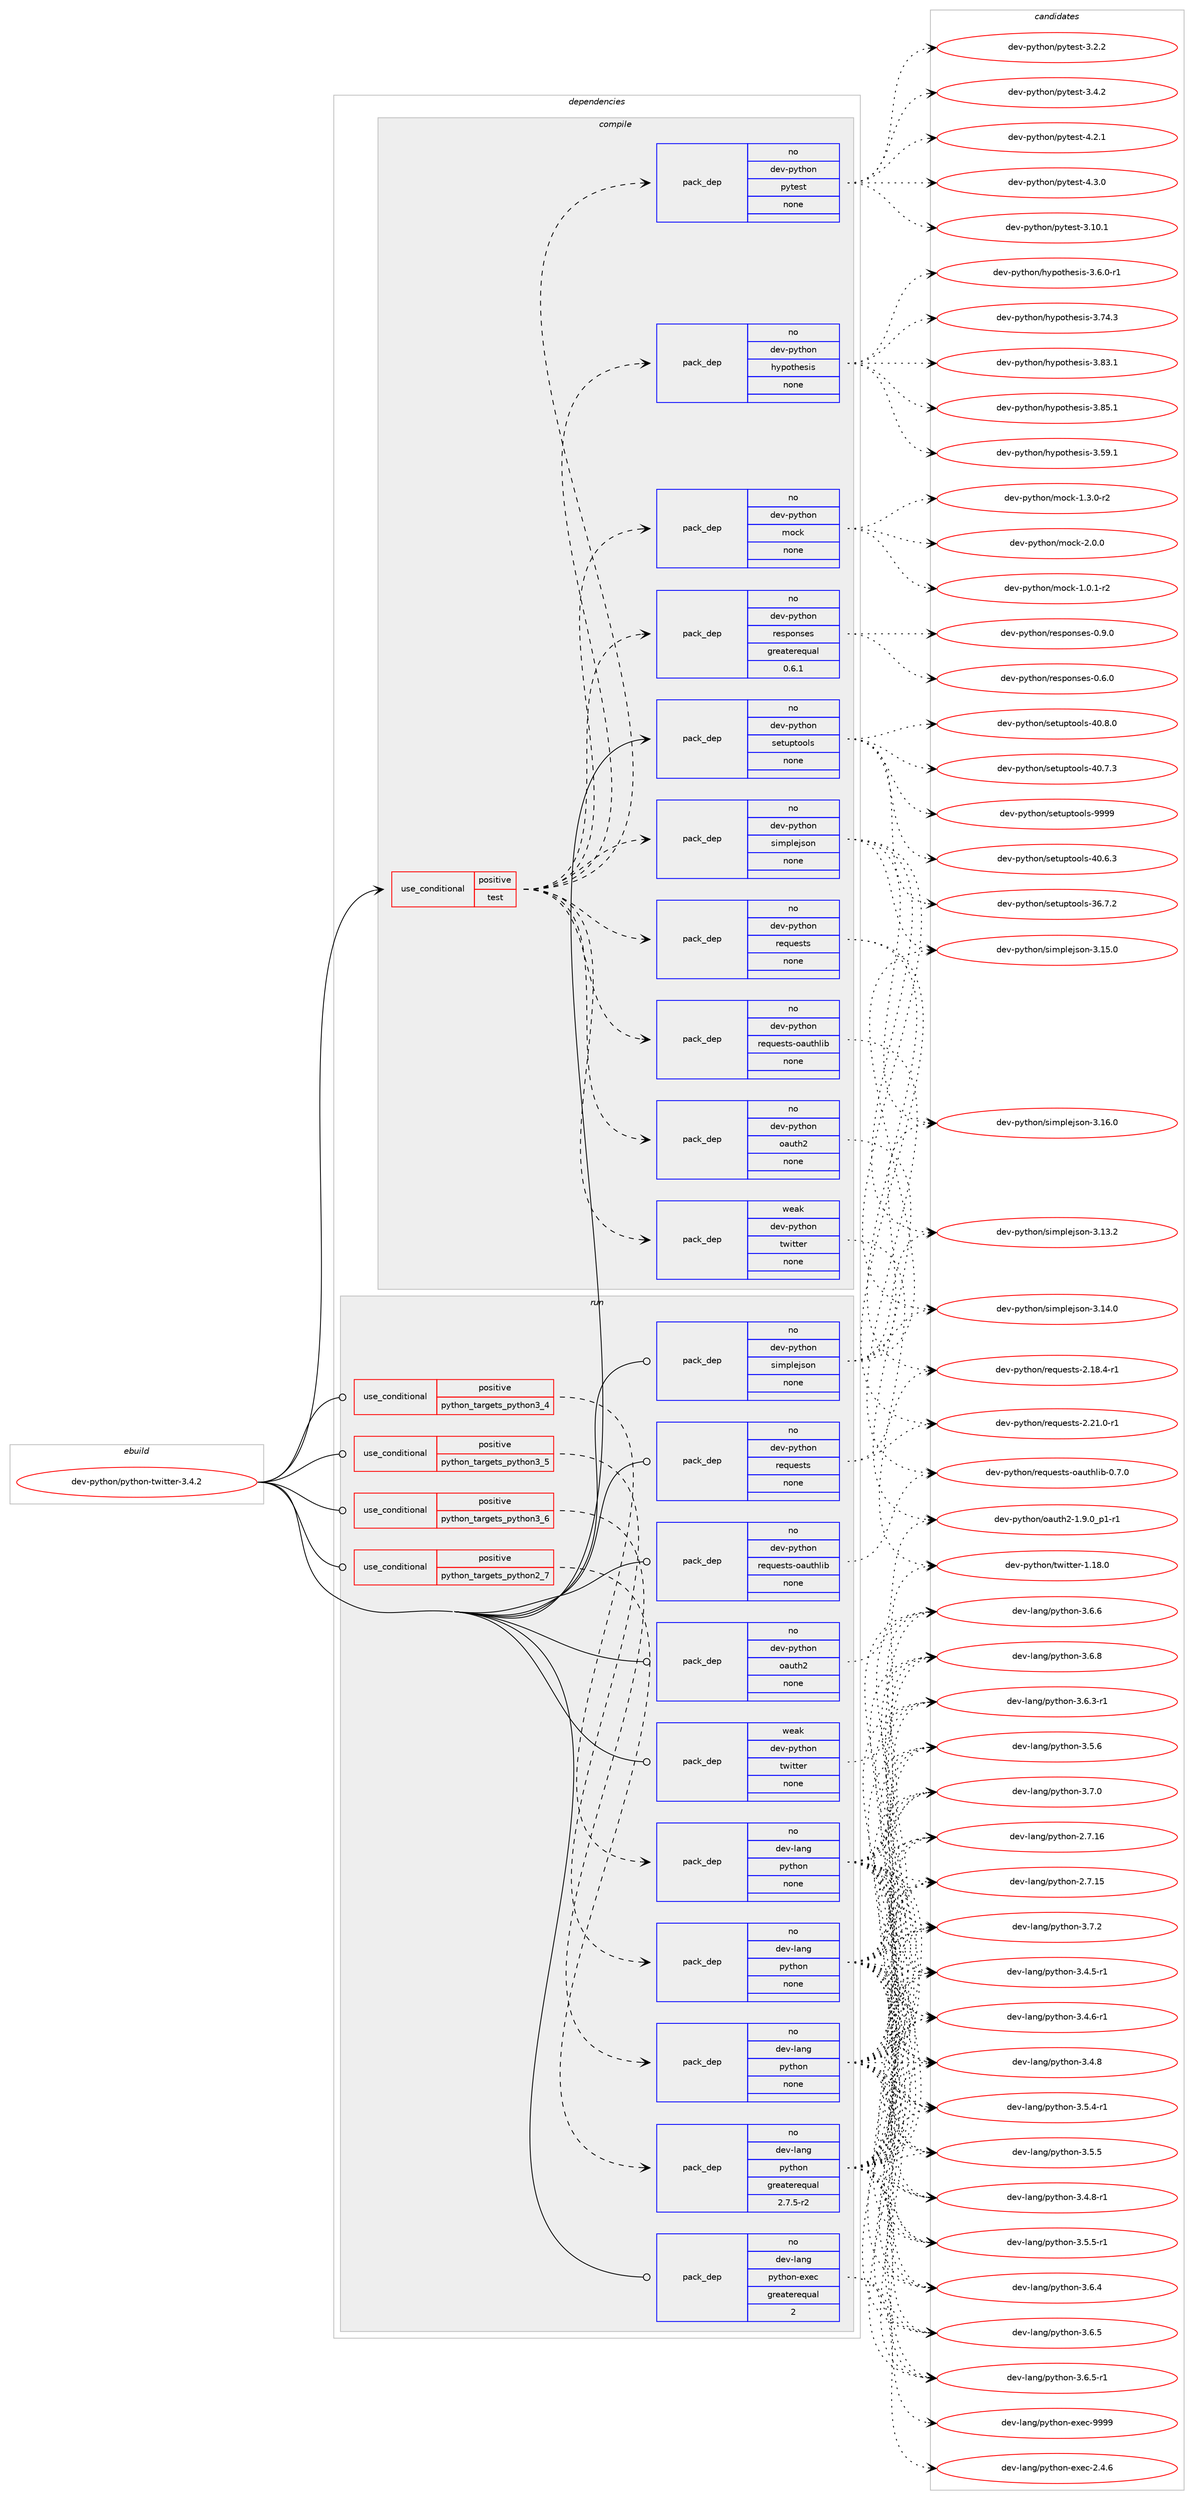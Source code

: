 digraph prolog {

# *************
# Graph options
# *************

newrank=true;
concentrate=true;
compound=true;
graph [rankdir=LR,fontname=Helvetica,fontsize=10,ranksep=1.5];#, ranksep=2.5, nodesep=0.2];
edge  [arrowhead=vee];
node  [fontname=Helvetica,fontsize=10];

# **********
# The ebuild
# **********

subgraph cluster_leftcol {
color=gray;
rank=same;
label=<<i>ebuild</i>>;
id [label="dev-python/python-twitter-3.4.2", color=red, width=4, href="../dev-python/python-twitter-3.4.2.svg"];
}

# ****************
# The dependencies
# ****************

subgraph cluster_midcol {
color=gray;
label=<<i>dependencies</i>>;
subgraph cluster_compile {
fillcolor="#eeeeee";
style=filled;
label=<<i>compile</i>>;
subgraph cond383116 {
dependency1436977 [label=<<TABLE BORDER="0" CELLBORDER="1" CELLSPACING="0" CELLPADDING="4"><TR><TD ROWSPAN="3" CELLPADDING="10">use_conditional</TD></TR><TR><TD>positive</TD></TR><TR><TD>test</TD></TR></TABLE>>, shape=none, color=red];
subgraph pack1030506 {
dependency1436978 [label=<<TABLE BORDER="0" CELLBORDER="1" CELLSPACING="0" CELLPADDING="4" WIDTH="220"><TR><TD ROWSPAN="6" CELLPADDING="30">pack_dep</TD></TR><TR><TD WIDTH="110">weak</TD></TR><TR><TD>dev-python</TD></TR><TR><TD>twitter</TD></TR><TR><TD>none</TD></TR><TR><TD></TD></TR></TABLE>>, shape=none, color=blue];
}
dependency1436977:e -> dependency1436978:w [weight=20,style="dashed",arrowhead="vee"];
subgraph pack1030507 {
dependency1436979 [label=<<TABLE BORDER="0" CELLBORDER="1" CELLSPACING="0" CELLPADDING="4" WIDTH="220"><TR><TD ROWSPAN="6" CELLPADDING="30">pack_dep</TD></TR><TR><TD WIDTH="110">no</TD></TR><TR><TD>dev-python</TD></TR><TR><TD>oauth2</TD></TR><TR><TD>none</TD></TR><TR><TD></TD></TR></TABLE>>, shape=none, color=blue];
}
dependency1436977:e -> dependency1436979:w [weight=20,style="dashed",arrowhead="vee"];
subgraph pack1030508 {
dependency1436980 [label=<<TABLE BORDER="0" CELLBORDER="1" CELLSPACING="0" CELLPADDING="4" WIDTH="220"><TR><TD ROWSPAN="6" CELLPADDING="30">pack_dep</TD></TR><TR><TD WIDTH="110">no</TD></TR><TR><TD>dev-python</TD></TR><TR><TD>simplejson</TD></TR><TR><TD>none</TD></TR><TR><TD></TD></TR></TABLE>>, shape=none, color=blue];
}
dependency1436977:e -> dependency1436980:w [weight=20,style="dashed",arrowhead="vee"];
subgraph pack1030509 {
dependency1436981 [label=<<TABLE BORDER="0" CELLBORDER="1" CELLSPACING="0" CELLPADDING="4" WIDTH="220"><TR><TD ROWSPAN="6" CELLPADDING="30">pack_dep</TD></TR><TR><TD WIDTH="110">no</TD></TR><TR><TD>dev-python</TD></TR><TR><TD>requests</TD></TR><TR><TD>none</TD></TR><TR><TD></TD></TR></TABLE>>, shape=none, color=blue];
}
dependency1436977:e -> dependency1436981:w [weight=20,style="dashed",arrowhead="vee"];
subgraph pack1030510 {
dependency1436982 [label=<<TABLE BORDER="0" CELLBORDER="1" CELLSPACING="0" CELLPADDING="4" WIDTH="220"><TR><TD ROWSPAN="6" CELLPADDING="30">pack_dep</TD></TR><TR><TD WIDTH="110">no</TD></TR><TR><TD>dev-python</TD></TR><TR><TD>requests-oauthlib</TD></TR><TR><TD>none</TD></TR><TR><TD></TD></TR></TABLE>>, shape=none, color=blue];
}
dependency1436977:e -> dependency1436982:w [weight=20,style="dashed",arrowhead="vee"];
subgraph pack1030511 {
dependency1436983 [label=<<TABLE BORDER="0" CELLBORDER="1" CELLSPACING="0" CELLPADDING="4" WIDTH="220"><TR><TD ROWSPAN="6" CELLPADDING="30">pack_dep</TD></TR><TR><TD WIDTH="110">no</TD></TR><TR><TD>dev-python</TD></TR><TR><TD>responses</TD></TR><TR><TD>greaterequal</TD></TR><TR><TD>0.6.1</TD></TR></TABLE>>, shape=none, color=blue];
}
dependency1436977:e -> dependency1436983:w [weight=20,style="dashed",arrowhead="vee"];
subgraph pack1030512 {
dependency1436984 [label=<<TABLE BORDER="0" CELLBORDER="1" CELLSPACING="0" CELLPADDING="4" WIDTH="220"><TR><TD ROWSPAN="6" CELLPADDING="30">pack_dep</TD></TR><TR><TD WIDTH="110">no</TD></TR><TR><TD>dev-python</TD></TR><TR><TD>mock</TD></TR><TR><TD>none</TD></TR><TR><TD></TD></TR></TABLE>>, shape=none, color=blue];
}
dependency1436977:e -> dependency1436984:w [weight=20,style="dashed",arrowhead="vee"];
subgraph pack1030513 {
dependency1436985 [label=<<TABLE BORDER="0" CELLBORDER="1" CELLSPACING="0" CELLPADDING="4" WIDTH="220"><TR><TD ROWSPAN="6" CELLPADDING="30">pack_dep</TD></TR><TR><TD WIDTH="110">no</TD></TR><TR><TD>dev-python</TD></TR><TR><TD>hypothesis</TD></TR><TR><TD>none</TD></TR><TR><TD></TD></TR></TABLE>>, shape=none, color=blue];
}
dependency1436977:e -> dependency1436985:w [weight=20,style="dashed",arrowhead="vee"];
subgraph pack1030514 {
dependency1436986 [label=<<TABLE BORDER="0" CELLBORDER="1" CELLSPACING="0" CELLPADDING="4" WIDTH="220"><TR><TD ROWSPAN="6" CELLPADDING="30">pack_dep</TD></TR><TR><TD WIDTH="110">no</TD></TR><TR><TD>dev-python</TD></TR><TR><TD>pytest</TD></TR><TR><TD>none</TD></TR><TR><TD></TD></TR></TABLE>>, shape=none, color=blue];
}
dependency1436977:e -> dependency1436986:w [weight=20,style="dashed",arrowhead="vee"];
}
id:e -> dependency1436977:w [weight=20,style="solid",arrowhead="vee"];
subgraph pack1030515 {
dependency1436987 [label=<<TABLE BORDER="0" CELLBORDER="1" CELLSPACING="0" CELLPADDING="4" WIDTH="220"><TR><TD ROWSPAN="6" CELLPADDING="30">pack_dep</TD></TR><TR><TD WIDTH="110">no</TD></TR><TR><TD>dev-python</TD></TR><TR><TD>setuptools</TD></TR><TR><TD>none</TD></TR><TR><TD></TD></TR></TABLE>>, shape=none, color=blue];
}
id:e -> dependency1436987:w [weight=20,style="solid",arrowhead="vee"];
}
subgraph cluster_compileandrun {
fillcolor="#eeeeee";
style=filled;
label=<<i>compile and run</i>>;
}
subgraph cluster_run {
fillcolor="#eeeeee";
style=filled;
label=<<i>run</i>>;
subgraph cond383117 {
dependency1436988 [label=<<TABLE BORDER="0" CELLBORDER="1" CELLSPACING="0" CELLPADDING="4"><TR><TD ROWSPAN="3" CELLPADDING="10">use_conditional</TD></TR><TR><TD>positive</TD></TR><TR><TD>python_targets_python2_7</TD></TR></TABLE>>, shape=none, color=red];
subgraph pack1030516 {
dependency1436989 [label=<<TABLE BORDER="0" CELLBORDER="1" CELLSPACING="0" CELLPADDING="4" WIDTH="220"><TR><TD ROWSPAN="6" CELLPADDING="30">pack_dep</TD></TR><TR><TD WIDTH="110">no</TD></TR><TR><TD>dev-lang</TD></TR><TR><TD>python</TD></TR><TR><TD>greaterequal</TD></TR><TR><TD>2.7.5-r2</TD></TR></TABLE>>, shape=none, color=blue];
}
dependency1436988:e -> dependency1436989:w [weight=20,style="dashed",arrowhead="vee"];
}
id:e -> dependency1436988:w [weight=20,style="solid",arrowhead="odot"];
subgraph cond383118 {
dependency1436990 [label=<<TABLE BORDER="0" CELLBORDER="1" CELLSPACING="0" CELLPADDING="4"><TR><TD ROWSPAN="3" CELLPADDING="10">use_conditional</TD></TR><TR><TD>positive</TD></TR><TR><TD>python_targets_python3_4</TD></TR></TABLE>>, shape=none, color=red];
subgraph pack1030517 {
dependency1436991 [label=<<TABLE BORDER="0" CELLBORDER="1" CELLSPACING="0" CELLPADDING="4" WIDTH="220"><TR><TD ROWSPAN="6" CELLPADDING="30">pack_dep</TD></TR><TR><TD WIDTH="110">no</TD></TR><TR><TD>dev-lang</TD></TR><TR><TD>python</TD></TR><TR><TD>none</TD></TR><TR><TD></TD></TR></TABLE>>, shape=none, color=blue];
}
dependency1436990:e -> dependency1436991:w [weight=20,style="dashed",arrowhead="vee"];
}
id:e -> dependency1436990:w [weight=20,style="solid",arrowhead="odot"];
subgraph cond383119 {
dependency1436992 [label=<<TABLE BORDER="0" CELLBORDER="1" CELLSPACING="0" CELLPADDING="4"><TR><TD ROWSPAN="3" CELLPADDING="10">use_conditional</TD></TR><TR><TD>positive</TD></TR><TR><TD>python_targets_python3_5</TD></TR></TABLE>>, shape=none, color=red];
subgraph pack1030518 {
dependency1436993 [label=<<TABLE BORDER="0" CELLBORDER="1" CELLSPACING="0" CELLPADDING="4" WIDTH="220"><TR><TD ROWSPAN="6" CELLPADDING="30">pack_dep</TD></TR><TR><TD WIDTH="110">no</TD></TR><TR><TD>dev-lang</TD></TR><TR><TD>python</TD></TR><TR><TD>none</TD></TR><TR><TD></TD></TR></TABLE>>, shape=none, color=blue];
}
dependency1436992:e -> dependency1436993:w [weight=20,style="dashed",arrowhead="vee"];
}
id:e -> dependency1436992:w [weight=20,style="solid",arrowhead="odot"];
subgraph cond383120 {
dependency1436994 [label=<<TABLE BORDER="0" CELLBORDER="1" CELLSPACING="0" CELLPADDING="4"><TR><TD ROWSPAN="3" CELLPADDING="10">use_conditional</TD></TR><TR><TD>positive</TD></TR><TR><TD>python_targets_python3_6</TD></TR></TABLE>>, shape=none, color=red];
subgraph pack1030519 {
dependency1436995 [label=<<TABLE BORDER="0" CELLBORDER="1" CELLSPACING="0" CELLPADDING="4" WIDTH="220"><TR><TD ROWSPAN="6" CELLPADDING="30">pack_dep</TD></TR><TR><TD WIDTH="110">no</TD></TR><TR><TD>dev-lang</TD></TR><TR><TD>python</TD></TR><TR><TD>none</TD></TR><TR><TD></TD></TR></TABLE>>, shape=none, color=blue];
}
dependency1436994:e -> dependency1436995:w [weight=20,style="dashed",arrowhead="vee"];
}
id:e -> dependency1436994:w [weight=20,style="solid",arrowhead="odot"];
subgraph pack1030520 {
dependency1436996 [label=<<TABLE BORDER="0" CELLBORDER="1" CELLSPACING="0" CELLPADDING="4" WIDTH="220"><TR><TD ROWSPAN="6" CELLPADDING="30">pack_dep</TD></TR><TR><TD WIDTH="110">no</TD></TR><TR><TD>dev-lang</TD></TR><TR><TD>python-exec</TD></TR><TR><TD>greaterequal</TD></TR><TR><TD>2</TD></TR></TABLE>>, shape=none, color=blue];
}
id:e -> dependency1436996:w [weight=20,style="solid",arrowhead="odot"];
subgraph pack1030521 {
dependency1436997 [label=<<TABLE BORDER="0" CELLBORDER="1" CELLSPACING="0" CELLPADDING="4" WIDTH="220"><TR><TD ROWSPAN="6" CELLPADDING="30">pack_dep</TD></TR><TR><TD WIDTH="110">no</TD></TR><TR><TD>dev-python</TD></TR><TR><TD>oauth2</TD></TR><TR><TD>none</TD></TR><TR><TD></TD></TR></TABLE>>, shape=none, color=blue];
}
id:e -> dependency1436997:w [weight=20,style="solid",arrowhead="odot"];
subgraph pack1030522 {
dependency1436998 [label=<<TABLE BORDER="0" CELLBORDER="1" CELLSPACING="0" CELLPADDING="4" WIDTH="220"><TR><TD ROWSPAN="6" CELLPADDING="30">pack_dep</TD></TR><TR><TD WIDTH="110">no</TD></TR><TR><TD>dev-python</TD></TR><TR><TD>requests</TD></TR><TR><TD>none</TD></TR><TR><TD></TD></TR></TABLE>>, shape=none, color=blue];
}
id:e -> dependency1436998:w [weight=20,style="solid",arrowhead="odot"];
subgraph pack1030523 {
dependency1436999 [label=<<TABLE BORDER="0" CELLBORDER="1" CELLSPACING="0" CELLPADDING="4" WIDTH="220"><TR><TD ROWSPAN="6" CELLPADDING="30">pack_dep</TD></TR><TR><TD WIDTH="110">no</TD></TR><TR><TD>dev-python</TD></TR><TR><TD>requests-oauthlib</TD></TR><TR><TD>none</TD></TR><TR><TD></TD></TR></TABLE>>, shape=none, color=blue];
}
id:e -> dependency1436999:w [weight=20,style="solid",arrowhead="odot"];
subgraph pack1030524 {
dependency1437000 [label=<<TABLE BORDER="0" CELLBORDER="1" CELLSPACING="0" CELLPADDING="4" WIDTH="220"><TR><TD ROWSPAN="6" CELLPADDING="30">pack_dep</TD></TR><TR><TD WIDTH="110">no</TD></TR><TR><TD>dev-python</TD></TR><TR><TD>simplejson</TD></TR><TR><TD>none</TD></TR><TR><TD></TD></TR></TABLE>>, shape=none, color=blue];
}
id:e -> dependency1437000:w [weight=20,style="solid",arrowhead="odot"];
subgraph pack1030525 {
dependency1437001 [label=<<TABLE BORDER="0" CELLBORDER="1" CELLSPACING="0" CELLPADDING="4" WIDTH="220"><TR><TD ROWSPAN="6" CELLPADDING="30">pack_dep</TD></TR><TR><TD WIDTH="110">weak</TD></TR><TR><TD>dev-python</TD></TR><TR><TD>twitter</TD></TR><TR><TD>none</TD></TR><TR><TD></TD></TR></TABLE>>, shape=none, color=blue];
}
id:e -> dependency1437001:w [weight=20,style="solid",arrowhead="odot"];
}
}

# **************
# The candidates
# **************

subgraph cluster_choices {
rank=same;
color=gray;
label=<<i>candidates</i>>;

subgraph choice1030506 {
color=black;
nodesep=1;
choice100101118451121211161041111104711611910511611610111445494649564648 [label="dev-python/twitter-1.18.0", color=red, width=4,href="../dev-python/twitter-1.18.0.svg"];
dependency1436978:e -> choice100101118451121211161041111104711611910511611610111445494649564648:w [style=dotted,weight="100"];
}
subgraph choice1030507 {
color=black;
nodesep=1;
choice1001011184511212111610411111047111971171161045045494657464895112494511449 [label="dev-python/oauth2-1.9.0_p1-r1", color=red, width=4,href="../dev-python/oauth2-1.9.0_p1-r1.svg"];
dependency1436979:e -> choice1001011184511212111610411111047111971171161045045494657464895112494511449:w [style=dotted,weight="100"];
}
subgraph choice1030508 {
color=black;
nodesep=1;
choice100101118451121211161041111104711510510911210810110611511111045514649514650 [label="dev-python/simplejson-3.13.2", color=red, width=4,href="../dev-python/simplejson-3.13.2.svg"];
choice100101118451121211161041111104711510510911210810110611511111045514649524648 [label="dev-python/simplejson-3.14.0", color=red, width=4,href="../dev-python/simplejson-3.14.0.svg"];
choice100101118451121211161041111104711510510911210810110611511111045514649534648 [label="dev-python/simplejson-3.15.0", color=red, width=4,href="../dev-python/simplejson-3.15.0.svg"];
choice100101118451121211161041111104711510510911210810110611511111045514649544648 [label="dev-python/simplejson-3.16.0", color=red, width=4,href="../dev-python/simplejson-3.16.0.svg"];
dependency1436980:e -> choice100101118451121211161041111104711510510911210810110611511111045514649514650:w [style=dotted,weight="100"];
dependency1436980:e -> choice100101118451121211161041111104711510510911210810110611511111045514649524648:w [style=dotted,weight="100"];
dependency1436980:e -> choice100101118451121211161041111104711510510911210810110611511111045514649534648:w [style=dotted,weight="100"];
dependency1436980:e -> choice100101118451121211161041111104711510510911210810110611511111045514649544648:w [style=dotted,weight="100"];
}
subgraph choice1030509 {
color=black;
nodesep=1;
choice1001011184511212111610411111047114101113117101115116115455046495646524511449 [label="dev-python/requests-2.18.4-r1", color=red, width=4,href="../dev-python/requests-2.18.4-r1.svg"];
choice1001011184511212111610411111047114101113117101115116115455046504946484511449 [label="dev-python/requests-2.21.0-r1", color=red, width=4,href="../dev-python/requests-2.21.0-r1.svg"];
dependency1436981:e -> choice1001011184511212111610411111047114101113117101115116115455046495646524511449:w [style=dotted,weight="100"];
dependency1436981:e -> choice1001011184511212111610411111047114101113117101115116115455046504946484511449:w [style=dotted,weight="100"];
}
subgraph choice1030510 {
color=black;
nodesep=1;
choice1001011184511212111610411111047114101113117101115116115451119711711610410810598454846554648 [label="dev-python/requests-oauthlib-0.7.0", color=red, width=4,href="../dev-python/requests-oauthlib-0.7.0.svg"];
dependency1436982:e -> choice1001011184511212111610411111047114101113117101115116115451119711711610410810598454846554648:w [style=dotted,weight="100"];
}
subgraph choice1030511 {
color=black;
nodesep=1;
choice1001011184511212111610411111047114101115112111110115101115454846544648 [label="dev-python/responses-0.6.0", color=red, width=4,href="../dev-python/responses-0.6.0.svg"];
choice1001011184511212111610411111047114101115112111110115101115454846574648 [label="dev-python/responses-0.9.0", color=red, width=4,href="../dev-python/responses-0.9.0.svg"];
dependency1436983:e -> choice1001011184511212111610411111047114101115112111110115101115454846544648:w [style=dotted,weight="100"];
dependency1436983:e -> choice1001011184511212111610411111047114101115112111110115101115454846574648:w [style=dotted,weight="100"];
}
subgraph choice1030512 {
color=black;
nodesep=1;
choice1001011184511212111610411111047109111991074549464846494511450 [label="dev-python/mock-1.0.1-r2", color=red, width=4,href="../dev-python/mock-1.0.1-r2.svg"];
choice1001011184511212111610411111047109111991074549465146484511450 [label="dev-python/mock-1.3.0-r2", color=red, width=4,href="../dev-python/mock-1.3.0-r2.svg"];
choice100101118451121211161041111104710911199107455046484648 [label="dev-python/mock-2.0.0", color=red, width=4,href="../dev-python/mock-2.0.0.svg"];
dependency1436984:e -> choice1001011184511212111610411111047109111991074549464846494511450:w [style=dotted,weight="100"];
dependency1436984:e -> choice1001011184511212111610411111047109111991074549465146484511450:w [style=dotted,weight="100"];
dependency1436984:e -> choice100101118451121211161041111104710911199107455046484648:w [style=dotted,weight="100"];
}
subgraph choice1030513 {
color=black;
nodesep=1;
choice100101118451121211161041111104710412111211111610410111510511545514653574649 [label="dev-python/hypothesis-3.59.1", color=red, width=4,href="../dev-python/hypothesis-3.59.1.svg"];
choice10010111845112121116104111110471041211121111161041011151051154551465446484511449 [label="dev-python/hypothesis-3.6.0-r1", color=red, width=4,href="../dev-python/hypothesis-3.6.0-r1.svg"];
choice100101118451121211161041111104710412111211111610410111510511545514655524651 [label="dev-python/hypothesis-3.74.3", color=red, width=4,href="../dev-python/hypothesis-3.74.3.svg"];
choice100101118451121211161041111104710412111211111610410111510511545514656514649 [label="dev-python/hypothesis-3.83.1", color=red, width=4,href="../dev-python/hypothesis-3.83.1.svg"];
choice100101118451121211161041111104710412111211111610410111510511545514656534649 [label="dev-python/hypothesis-3.85.1", color=red, width=4,href="../dev-python/hypothesis-3.85.1.svg"];
dependency1436985:e -> choice100101118451121211161041111104710412111211111610410111510511545514653574649:w [style=dotted,weight="100"];
dependency1436985:e -> choice10010111845112121116104111110471041211121111161041011151051154551465446484511449:w [style=dotted,weight="100"];
dependency1436985:e -> choice100101118451121211161041111104710412111211111610410111510511545514655524651:w [style=dotted,weight="100"];
dependency1436985:e -> choice100101118451121211161041111104710412111211111610410111510511545514656514649:w [style=dotted,weight="100"];
dependency1436985:e -> choice100101118451121211161041111104710412111211111610410111510511545514656534649:w [style=dotted,weight="100"];
}
subgraph choice1030514 {
color=black;
nodesep=1;
choice100101118451121211161041111104711212111610111511645514649484649 [label="dev-python/pytest-3.10.1", color=red, width=4,href="../dev-python/pytest-3.10.1.svg"];
choice1001011184511212111610411111047112121116101115116455146504650 [label="dev-python/pytest-3.2.2", color=red, width=4,href="../dev-python/pytest-3.2.2.svg"];
choice1001011184511212111610411111047112121116101115116455146524650 [label="dev-python/pytest-3.4.2", color=red, width=4,href="../dev-python/pytest-3.4.2.svg"];
choice1001011184511212111610411111047112121116101115116455246504649 [label="dev-python/pytest-4.2.1", color=red, width=4,href="../dev-python/pytest-4.2.1.svg"];
choice1001011184511212111610411111047112121116101115116455246514648 [label="dev-python/pytest-4.3.0", color=red, width=4,href="../dev-python/pytest-4.3.0.svg"];
dependency1436986:e -> choice100101118451121211161041111104711212111610111511645514649484649:w [style=dotted,weight="100"];
dependency1436986:e -> choice1001011184511212111610411111047112121116101115116455146504650:w [style=dotted,weight="100"];
dependency1436986:e -> choice1001011184511212111610411111047112121116101115116455146524650:w [style=dotted,weight="100"];
dependency1436986:e -> choice1001011184511212111610411111047112121116101115116455246504649:w [style=dotted,weight="100"];
dependency1436986:e -> choice1001011184511212111610411111047112121116101115116455246514648:w [style=dotted,weight="100"];
}
subgraph choice1030515 {
color=black;
nodesep=1;
choice100101118451121211161041111104711510111611711211611111110811545515446554650 [label="dev-python/setuptools-36.7.2", color=red, width=4,href="../dev-python/setuptools-36.7.2.svg"];
choice100101118451121211161041111104711510111611711211611111110811545524846544651 [label="dev-python/setuptools-40.6.3", color=red, width=4,href="../dev-python/setuptools-40.6.3.svg"];
choice100101118451121211161041111104711510111611711211611111110811545524846554651 [label="dev-python/setuptools-40.7.3", color=red, width=4,href="../dev-python/setuptools-40.7.3.svg"];
choice100101118451121211161041111104711510111611711211611111110811545524846564648 [label="dev-python/setuptools-40.8.0", color=red, width=4,href="../dev-python/setuptools-40.8.0.svg"];
choice10010111845112121116104111110471151011161171121161111111081154557575757 [label="dev-python/setuptools-9999", color=red, width=4,href="../dev-python/setuptools-9999.svg"];
dependency1436987:e -> choice100101118451121211161041111104711510111611711211611111110811545515446554650:w [style=dotted,weight="100"];
dependency1436987:e -> choice100101118451121211161041111104711510111611711211611111110811545524846544651:w [style=dotted,weight="100"];
dependency1436987:e -> choice100101118451121211161041111104711510111611711211611111110811545524846554651:w [style=dotted,weight="100"];
dependency1436987:e -> choice100101118451121211161041111104711510111611711211611111110811545524846564648:w [style=dotted,weight="100"];
dependency1436987:e -> choice10010111845112121116104111110471151011161171121161111111081154557575757:w [style=dotted,weight="100"];
}
subgraph choice1030516 {
color=black;
nodesep=1;
choice10010111845108971101034711212111610411111045504655464953 [label="dev-lang/python-2.7.15", color=red, width=4,href="../dev-lang/python-2.7.15.svg"];
choice10010111845108971101034711212111610411111045504655464954 [label="dev-lang/python-2.7.16", color=red, width=4,href="../dev-lang/python-2.7.16.svg"];
choice1001011184510897110103471121211161041111104551465246534511449 [label="dev-lang/python-3.4.5-r1", color=red, width=4,href="../dev-lang/python-3.4.5-r1.svg"];
choice1001011184510897110103471121211161041111104551465246544511449 [label="dev-lang/python-3.4.6-r1", color=red, width=4,href="../dev-lang/python-3.4.6-r1.svg"];
choice100101118451089711010347112121116104111110455146524656 [label="dev-lang/python-3.4.8", color=red, width=4,href="../dev-lang/python-3.4.8.svg"];
choice1001011184510897110103471121211161041111104551465246564511449 [label="dev-lang/python-3.4.8-r1", color=red, width=4,href="../dev-lang/python-3.4.8-r1.svg"];
choice1001011184510897110103471121211161041111104551465346524511449 [label="dev-lang/python-3.5.4-r1", color=red, width=4,href="../dev-lang/python-3.5.4-r1.svg"];
choice100101118451089711010347112121116104111110455146534653 [label="dev-lang/python-3.5.5", color=red, width=4,href="../dev-lang/python-3.5.5.svg"];
choice1001011184510897110103471121211161041111104551465346534511449 [label="dev-lang/python-3.5.5-r1", color=red, width=4,href="../dev-lang/python-3.5.5-r1.svg"];
choice100101118451089711010347112121116104111110455146534654 [label="dev-lang/python-3.5.6", color=red, width=4,href="../dev-lang/python-3.5.6.svg"];
choice1001011184510897110103471121211161041111104551465446514511449 [label="dev-lang/python-3.6.3-r1", color=red, width=4,href="../dev-lang/python-3.6.3-r1.svg"];
choice100101118451089711010347112121116104111110455146544652 [label="dev-lang/python-3.6.4", color=red, width=4,href="../dev-lang/python-3.6.4.svg"];
choice100101118451089711010347112121116104111110455146544653 [label="dev-lang/python-3.6.5", color=red, width=4,href="../dev-lang/python-3.6.5.svg"];
choice1001011184510897110103471121211161041111104551465446534511449 [label="dev-lang/python-3.6.5-r1", color=red, width=4,href="../dev-lang/python-3.6.5-r1.svg"];
choice100101118451089711010347112121116104111110455146544654 [label="dev-lang/python-3.6.6", color=red, width=4,href="../dev-lang/python-3.6.6.svg"];
choice100101118451089711010347112121116104111110455146544656 [label="dev-lang/python-3.6.8", color=red, width=4,href="../dev-lang/python-3.6.8.svg"];
choice100101118451089711010347112121116104111110455146554648 [label="dev-lang/python-3.7.0", color=red, width=4,href="../dev-lang/python-3.7.0.svg"];
choice100101118451089711010347112121116104111110455146554650 [label="dev-lang/python-3.7.2", color=red, width=4,href="../dev-lang/python-3.7.2.svg"];
dependency1436989:e -> choice10010111845108971101034711212111610411111045504655464953:w [style=dotted,weight="100"];
dependency1436989:e -> choice10010111845108971101034711212111610411111045504655464954:w [style=dotted,weight="100"];
dependency1436989:e -> choice1001011184510897110103471121211161041111104551465246534511449:w [style=dotted,weight="100"];
dependency1436989:e -> choice1001011184510897110103471121211161041111104551465246544511449:w [style=dotted,weight="100"];
dependency1436989:e -> choice100101118451089711010347112121116104111110455146524656:w [style=dotted,weight="100"];
dependency1436989:e -> choice1001011184510897110103471121211161041111104551465246564511449:w [style=dotted,weight="100"];
dependency1436989:e -> choice1001011184510897110103471121211161041111104551465346524511449:w [style=dotted,weight="100"];
dependency1436989:e -> choice100101118451089711010347112121116104111110455146534653:w [style=dotted,weight="100"];
dependency1436989:e -> choice1001011184510897110103471121211161041111104551465346534511449:w [style=dotted,weight="100"];
dependency1436989:e -> choice100101118451089711010347112121116104111110455146534654:w [style=dotted,weight="100"];
dependency1436989:e -> choice1001011184510897110103471121211161041111104551465446514511449:w [style=dotted,weight="100"];
dependency1436989:e -> choice100101118451089711010347112121116104111110455146544652:w [style=dotted,weight="100"];
dependency1436989:e -> choice100101118451089711010347112121116104111110455146544653:w [style=dotted,weight="100"];
dependency1436989:e -> choice1001011184510897110103471121211161041111104551465446534511449:w [style=dotted,weight="100"];
dependency1436989:e -> choice100101118451089711010347112121116104111110455146544654:w [style=dotted,weight="100"];
dependency1436989:e -> choice100101118451089711010347112121116104111110455146544656:w [style=dotted,weight="100"];
dependency1436989:e -> choice100101118451089711010347112121116104111110455146554648:w [style=dotted,weight="100"];
dependency1436989:e -> choice100101118451089711010347112121116104111110455146554650:w [style=dotted,weight="100"];
}
subgraph choice1030517 {
color=black;
nodesep=1;
choice10010111845108971101034711212111610411111045504655464953 [label="dev-lang/python-2.7.15", color=red, width=4,href="../dev-lang/python-2.7.15.svg"];
choice10010111845108971101034711212111610411111045504655464954 [label="dev-lang/python-2.7.16", color=red, width=4,href="../dev-lang/python-2.7.16.svg"];
choice1001011184510897110103471121211161041111104551465246534511449 [label="dev-lang/python-3.4.5-r1", color=red, width=4,href="../dev-lang/python-3.4.5-r1.svg"];
choice1001011184510897110103471121211161041111104551465246544511449 [label="dev-lang/python-3.4.6-r1", color=red, width=4,href="../dev-lang/python-3.4.6-r1.svg"];
choice100101118451089711010347112121116104111110455146524656 [label="dev-lang/python-3.4.8", color=red, width=4,href="../dev-lang/python-3.4.8.svg"];
choice1001011184510897110103471121211161041111104551465246564511449 [label="dev-lang/python-3.4.8-r1", color=red, width=4,href="../dev-lang/python-3.4.8-r1.svg"];
choice1001011184510897110103471121211161041111104551465346524511449 [label="dev-lang/python-3.5.4-r1", color=red, width=4,href="../dev-lang/python-3.5.4-r1.svg"];
choice100101118451089711010347112121116104111110455146534653 [label="dev-lang/python-3.5.5", color=red, width=4,href="../dev-lang/python-3.5.5.svg"];
choice1001011184510897110103471121211161041111104551465346534511449 [label="dev-lang/python-3.5.5-r1", color=red, width=4,href="../dev-lang/python-3.5.5-r1.svg"];
choice100101118451089711010347112121116104111110455146534654 [label="dev-lang/python-3.5.6", color=red, width=4,href="../dev-lang/python-3.5.6.svg"];
choice1001011184510897110103471121211161041111104551465446514511449 [label="dev-lang/python-3.6.3-r1", color=red, width=4,href="../dev-lang/python-3.6.3-r1.svg"];
choice100101118451089711010347112121116104111110455146544652 [label="dev-lang/python-3.6.4", color=red, width=4,href="../dev-lang/python-3.6.4.svg"];
choice100101118451089711010347112121116104111110455146544653 [label="dev-lang/python-3.6.5", color=red, width=4,href="../dev-lang/python-3.6.5.svg"];
choice1001011184510897110103471121211161041111104551465446534511449 [label="dev-lang/python-3.6.5-r1", color=red, width=4,href="../dev-lang/python-3.6.5-r1.svg"];
choice100101118451089711010347112121116104111110455146544654 [label="dev-lang/python-3.6.6", color=red, width=4,href="../dev-lang/python-3.6.6.svg"];
choice100101118451089711010347112121116104111110455146544656 [label="dev-lang/python-3.6.8", color=red, width=4,href="../dev-lang/python-3.6.8.svg"];
choice100101118451089711010347112121116104111110455146554648 [label="dev-lang/python-3.7.0", color=red, width=4,href="../dev-lang/python-3.7.0.svg"];
choice100101118451089711010347112121116104111110455146554650 [label="dev-lang/python-3.7.2", color=red, width=4,href="../dev-lang/python-3.7.2.svg"];
dependency1436991:e -> choice10010111845108971101034711212111610411111045504655464953:w [style=dotted,weight="100"];
dependency1436991:e -> choice10010111845108971101034711212111610411111045504655464954:w [style=dotted,weight="100"];
dependency1436991:e -> choice1001011184510897110103471121211161041111104551465246534511449:w [style=dotted,weight="100"];
dependency1436991:e -> choice1001011184510897110103471121211161041111104551465246544511449:w [style=dotted,weight="100"];
dependency1436991:e -> choice100101118451089711010347112121116104111110455146524656:w [style=dotted,weight="100"];
dependency1436991:e -> choice1001011184510897110103471121211161041111104551465246564511449:w [style=dotted,weight="100"];
dependency1436991:e -> choice1001011184510897110103471121211161041111104551465346524511449:w [style=dotted,weight="100"];
dependency1436991:e -> choice100101118451089711010347112121116104111110455146534653:w [style=dotted,weight="100"];
dependency1436991:e -> choice1001011184510897110103471121211161041111104551465346534511449:w [style=dotted,weight="100"];
dependency1436991:e -> choice100101118451089711010347112121116104111110455146534654:w [style=dotted,weight="100"];
dependency1436991:e -> choice1001011184510897110103471121211161041111104551465446514511449:w [style=dotted,weight="100"];
dependency1436991:e -> choice100101118451089711010347112121116104111110455146544652:w [style=dotted,weight="100"];
dependency1436991:e -> choice100101118451089711010347112121116104111110455146544653:w [style=dotted,weight="100"];
dependency1436991:e -> choice1001011184510897110103471121211161041111104551465446534511449:w [style=dotted,weight="100"];
dependency1436991:e -> choice100101118451089711010347112121116104111110455146544654:w [style=dotted,weight="100"];
dependency1436991:e -> choice100101118451089711010347112121116104111110455146544656:w [style=dotted,weight="100"];
dependency1436991:e -> choice100101118451089711010347112121116104111110455146554648:w [style=dotted,weight="100"];
dependency1436991:e -> choice100101118451089711010347112121116104111110455146554650:w [style=dotted,weight="100"];
}
subgraph choice1030518 {
color=black;
nodesep=1;
choice10010111845108971101034711212111610411111045504655464953 [label="dev-lang/python-2.7.15", color=red, width=4,href="../dev-lang/python-2.7.15.svg"];
choice10010111845108971101034711212111610411111045504655464954 [label="dev-lang/python-2.7.16", color=red, width=4,href="../dev-lang/python-2.7.16.svg"];
choice1001011184510897110103471121211161041111104551465246534511449 [label="dev-lang/python-3.4.5-r1", color=red, width=4,href="../dev-lang/python-3.4.5-r1.svg"];
choice1001011184510897110103471121211161041111104551465246544511449 [label="dev-lang/python-3.4.6-r1", color=red, width=4,href="../dev-lang/python-3.4.6-r1.svg"];
choice100101118451089711010347112121116104111110455146524656 [label="dev-lang/python-3.4.8", color=red, width=4,href="../dev-lang/python-3.4.8.svg"];
choice1001011184510897110103471121211161041111104551465246564511449 [label="dev-lang/python-3.4.8-r1", color=red, width=4,href="../dev-lang/python-3.4.8-r1.svg"];
choice1001011184510897110103471121211161041111104551465346524511449 [label="dev-lang/python-3.5.4-r1", color=red, width=4,href="../dev-lang/python-3.5.4-r1.svg"];
choice100101118451089711010347112121116104111110455146534653 [label="dev-lang/python-3.5.5", color=red, width=4,href="../dev-lang/python-3.5.5.svg"];
choice1001011184510897110103471121211161041111104551465346534511449 [label="dev-lang/python-3.5.5-r1", color=red, width=4,href="../dev-lang/python-3.5.5-r1.svg"];
choice100101118451089711010347112121116104111110455146534654 [label="dev-lang/python-3.5.6", color=red, width=4,href="../dev-lang/python-3.5.6.svg"];
choice1001011184510897110103471121211161041111104551465446514511449 [label="dev-lang/python-3.6.3-r1", color=red, width=4,href="../dev-lang/python-3.6.3-r1.svg"];
choice100101118451089711010347112121116104111110455146544652 [label="dev-lang/python-3.6.4", color=red, width=4,href="../dev-lang/python-3.6.4.svg"];
choice100101118451089711010347112121116104111110455146544653 [label="dev-lang/python-3.6.5", color=red, width=4,href="../dev-lang/python-3.6.5.svg"];
choice1001011184510897110103471121211161041111104551465446534511449 [label="dev-lang/python-3.6.5-r1", color=red, width=4,href="../dev-lang/python-3.6.5-r1.svg"];
choice100101118451089711010347112121116104111110455146544654 [label="dev-lang/python-3.6.6", color=red, width=4,href="../dev-lang/python-3.6.6.svg"];
choice100101118451089711010347112121116104111110455146544656 [label="dev-lang/python-3.6.8", color=red, width=4,href="../dev-lang/python-3.6.8.svg"];
choice100101118451089711010347112121116104111110455146554648 [label="dev-lang/python-3.7.0", color=red, width=4,href="../dev-lang/python-3.7.0.svg"];
choice100101118451089711010347112121116104111110455146554650 [label="dev-lang/python-3.7.2", color=red, width=4,href="../dev-lang/python-3.7.2.svg"];
dependency1436993:e -> choice10010111845108971101034711212111610411111045504655464953:w [style=dotted,weight="100"];
dependency1436993:e -> choice10010111845108971101034711212111610411111045504655464954:w [style=dotted,weight="100"];
dependency1436993:e -> choice1001011184510897110103471121211161041111104551465246534511449:w [style=dotted,weight="100"];
dependency1436993:e -> choice1001011184510897110103471121211161041111104551465246544511449:w [style=dotted,weight="100"];
dependency1436993:e -> choice100101118451089711010347112121116104111110455146524656:w [style=dotted,weight="100"];
dependency1436993:e -> choice1001011184510897110103471121211161041111104551465246564511449:w [style=dotted,weight="100"];
dependency1436993:e -> choice1001011184510897110103471121211161041111104551465346524511449:w [style=dotted,weight="100"];
dependency1436993:e -> choice100101118451089711010347112121116104111110455146534653:w [style=dotted,weight="100"];
dependency1436993:e -> choice1001011184510897110103471121211161041111104551465346534511449:w [style=dotted,weight="100"];
dependency1436993:e -> choice100101118451089711010347112121116104111110455146534654:w [style=dotted,weight="100"];
dependency1436993:e -> choice1001011184510897110103471121211161041111104551465446514511449:w [style=dotted,weight="100"];
dependency1436993:e -> choice100101118451089711010347112121116104111110455146544652:w [style=dotted,weight="100"];
dependency1436993:e -> choice100101118451089711010347112121116104111110455146544653:w [style=dotted,weight="100"];
dependency1436993:e -> choice1001011184510897110103471121211161041111104551465446534511449:w [style=dotted,weight="100"];
dependency1436993:e -> choice100101118451089711010347112121116104111110455146544654:w [style=dotted,weight="100"];
dependency1436993:e -> choice100101118451089711010347112121116104111110455146544656:w [style=dotted,weight="100"];
dependency1436993:e -> choice100101118451089711010347112121116104111110455146554648:w [style=dotted,weight="100"];
dependency1436993:e -> choice100101118451089711010347112121116104111110455146554650:w [style=dotted,weight="100"];
}
subgraph choice1030519 {
color=black;
nodesep=1;
choice10010111845108971101034711212111610411111045504655464953 [label="dev-lang/python-2.7.15", color=red, width=4,href="../dev-lang/python-2.7.15.svg"];
choice10010111845108971101034711212111610411111045504655464954 [label="dev-lang/python-2.7.16", color=red, width=4,href="../dev-lang/python-2.7.16.svg"];
choice1001011184510897110103471121211161041111104551465246534511449 [label="dev-lang/python-3.4.5-r1", color=red, width=4,href="../dev-lang/python-3.4.5-r1.svg"];
choice1001011184510897110103471121211161041111104551465246544511449 [label="dev-lang/python-3.4.6-r1", color=red, width=4,href="../dev-lang/python-3.4.6-r1.svg"];
choice100101118451089711010347112121116104111110455146524656 [label="dev-lang/python-3.4.8", color=red, width=4,href="../dev-lang/python-3.4.8.svg"];
choice1001011184510897110103471121211161041111104551465246564511449 [label="dev-lang/python-3.4.8-r1", color=red, width=4,href="../dev-lang/python-3.4.8-r1.svg"];
choice1001011184510897110103471121211161041111104551465346524511449 [label="dev-lang/python-3.5.4-r1", color=red, width=4,href="../dev-lang/python-3.5.4-r1.svg"];
choice100101118451089711010347112121116104111110455146534653 [label="dev-lang/python-3.5.5", color=red, width=4,href="../dev-lang/python-3.5.5.svg"];
choice1001011184510897110103471121211161041111104551465346534511449 [label="dev-lang/python-3.5.5-r1", color=red, width=4,href="../dev-lang/python-3.5.5-r1.svg"];
choice100101118451089711010347112121116104111110455146534654 [label="dev-lang/python-3.5.6", color=red, width=4,href="../dev-lang/python-3.5.6.svg"];
choice1001011184510897110103471121211161041111104551465446514511449 [label="dev-lang/python-3.6.3-r1", color=red, width=4,href="../dev-lang/python-3.6.3-r1.svg"];
choice100101118451089711010347112121116104111110455146544652 [label="dev-lang/python-3.6.4", color=red, width=4,href="../dev-lang/python-3.6.4.svg"];
choice100101118451089711010347112121116104111110455146544653 [label="dev-lang/python-3.6.5", color=red, width=4,href="../dev-lang/python-3.6.5.svg"];
choice1001011184510897110103471121211161041111104551465446534511449 [label="dev-lang/python-3.6.5-r1", color=red, width=4,href="../dev-lang/python-3.6.5-r1.svg"];
choice100101118451089711010347112121116104111110455146544654 [label="dev-lang/python-3.6.6", color=red, width=4,href="../dev-lang/python-3.6.6.svg"];
choice100101118451089711010347112121116104111110455146544656 [label="dev-lang/python-3.6.8", color=red, width=4,href="../dev-lang/python-3.6.8.svg"];
choice100101118451089711010347112121116104111110455146554648 [label="dev-lang/python-3.7.0", color=red, width=4,href="../dev-lang/python-3.7.0.svg"];
choice100101118451089711010347112121116104111110455146554650 [label="dev-lang/python-3.7.2", color=red, width=4,href="../dev-lang/python-3.7.2.svg"];
dependency1436995:e -> choice10010111845108971101034711212111610411111045504655464953:w [style=dotted,weight="100"];
dependency1436995:e -> choice10010111845108971101034711212111610411111045504655464954:w [style=dotted,weight="100"];
dependency1436995:e -> choice1001011184510897110103471121211161041111104551465246534511449:w [style=dotted,weight="100"];
dependency1436995:e -> choice1001011184510897110103471121211161041111104551465246544511449:w [style=dotted,weight="100"];
dependency1436995:e -> choice100101118451089711010347112121116104111110455146524656:w [style=dotted,weight="100"];
dependency1436995:e -> choice1001011184510897110103471121211161041111104551465246564511449:w [style=dotted,weight="100"];
dependency1436995:e -> choice1001011184510897110103471121211161041111104551465346524511449:w [style=dotted,weight="100"];
dependency1436995:e -> choice100101118451089711010347112121116104111110455146534653:w [style=dotted,weight="100"];
dependency1436995:e -> choice1001011184510897110103471121211161041111104551465346534511449:w [style=dotted,weight="100"];
dependency1436995:e -> choice100101118451089711010347112121116104111110455146534654:w [style=dotted,weight="100"];
dependency1436995:e -> choice1001011184510897110103471121211161041111104551465446514511449:w [style=dotted,weight="100"];
dependency1436995:e -> choice100101118451089711010347112121116104111110455146544652:w [style=dotted,weight="100"];
dependency1436995:e -> choice100101118451089711010347112121116104111110455146544653:w [style=dotted,weight="100"];
dependency1436995:e -> choice1001011184510897110103471121211161041111104551465446534511449:w [style=dotted,weight="100"];
dependency1436995:e -> choice100101118451089711010347112121116104111110455146544654:w [style=dotted,weight="100"];
dependency1436995:e -> choice100101118451089711010347112121116104111110455146544656:w [style=dotted,weight="100"];
dependency1436995:e -> choice100101118451089711010347112121116104111110455146554648:w [style=dotted,weight="100"];
dependency1436995:e -> choice100101118451089711010347112121116104111110455146554650:w [style=dotted,weight="100"];
}
subgraph choice1030520 {
color=black;
nodesep=1;
choice1001011184510897110103471121211161041111104510112010199455046524654 [label="dev-lang/python-exec-2.4.6", color=red, width=4,href="../dev-lang/python-exec-2.4.6.svg"];
choice10010111845108971101034711212111610411111045101120101994557575757 [label="dev-lang/python-exec-9999", color=red, width=4,href="../dev-lang/python-exec-9999.svg"];
dependency1436996:e -> choice1001011184510897110103471121211161041111104510112010199455046524654:w [style=dotted,weight="100"];
dependency1436996:e -> choice10010111845108971101034711212111610411111045101120101994557575757:w [style=dotted,weight="100"];
}
subgraph choice1030521 {
color=black;
nodesep=1;
choice1001011184511212111610411111047111971171161045045494657464895112494511449 [label="dev-python/oauth2-1.9.0_p1-r1", color=red, width=4,href="../dev-python/oauth2-1.9.0_p1-r1.svg"];
dependency1436997:e -> choice1001011184511212111610411111047111971171161045045494657464895112494511449:w [style=dotted,weight="100"];
}
subgraph choice1030522 {
color=black;
nodesep=1;
choice1001011184511212111610411111047114101113117101115116115455046495646524511449 [label="dev-python/requests-2.18.4-r1", color=red, width=4,href="../dev-python/requests-2.18.4-r1.svg"];
choice1001011184511212111610411111047114101113117101115116115455046504946484511449 [label="dev-python/requests-2.21.0-r1", color=red, width=4,href="../dev-python/requests-2.21.0-r1.svg"];
dependency1436998:e -> choice1001011184511212111610411111047114101113117101115116115455046495646524511449:w [style=dotted,weight="100"];
dependency1436998:e -> choice1001011184511212111610411111047114101113117101115116115455046504946484511449:w [style=dotted,weight="100"];
}
subgraph choice1030523 {
color=black;
nodesep=1;
choice1001011184511212111610411111047114101113117101115116115451119711711610410810598454846554648 [label="dev-python/requests-oauthlib-0.7.0", color=red, width=4,href="../dev-python/requests-oauthlib-0.7.0.svg"];
dependency1436999:e -> choice1001011184511212111610411111047114101113117101115116115451119711711610410810598454846554648:w [style=dotted,weight="100"];
}
subgraph choice1030524 {
color=black;
nodesep=1;
choice100101118451121211161041111104711510510911210810110611511111045514649514650 [label="dev-python/simplejson-3.13.2", color=red, width=4,href="../dev-python/simplejson-3.13.2.svg"];
choice100101118451121211161041111104711510510911210810110611511111045514649524648 [label="dev-python/simplejson-3.14.0", color=red, width=4,href="../dev-python/simplejson-3.14.0.svg"];
choice100101118451121211161041111104711510510911210810110611511111045514649534648 [label="dev-python/simplejson-3.15.0", color=red, width=4,href="../dev-python/simplejson-3.15.0.svg"];
choice100101118451121211161041111104711510510911210810110611511111045514649544648 [label="dev-python/simplejson-3.16.0", color=red, width=4,href="../dev-python/simplejson-3.16.0.svg"];
dependency1437000:e -> choice100101118451121211161041111104711510510911210810110611511111045514649514650:w [style=dotted,weight="100"];
dependency1437000:e -> choice100101118451121211161041111104711510510911210810110611511111045514649524648:w [style=dotted,weight="100"];
dependency1437000:e -> choice100101118451121211161041111104711510510911210810110611511111045514649534648:w [style=dotted,weight="100"];
dependency1437000:e -> choice100101118451121211161041111104711510510911210810110611511111045514649544648:w [style=dotted,weight="100"];
}
subgraph choice1030525 {
color=black;
nodesep=1;
choice100101118451121211161041111104711611910511611610111445494649564648 [label="dev-python/twitter-1.18.0", color=red, width=4,href="../dev-python/twitter-1.18.0.svg"];
dependency1437001:e -> choice100101118451121211161041111104711611910511611610111445494649564648:w [style=dotted,weight="100"];
}
}

}
